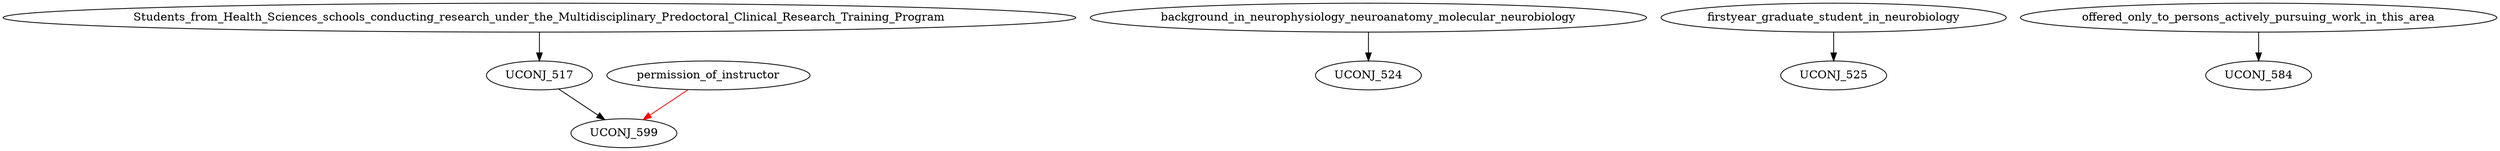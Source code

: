 digraph G {
    edge [color=black];
    Students_from_Health_Sciences_schools_conducting_research_under_the_Multidisciplinary_Predoctoral_Clinical_Research_Training_Program -> UCONJ_517;
    edge [color=black];
    background_in_neurophysiology_neuroanatomy_molecular_neurobiology -> UCONJ_524;
    edge [color=black];
    firstyear_graduate_student_in_neurobiology -> UCONJ_525;
    edge [color=black];
    offered_only_to_persons_actively_pursuing_work_in_this_area -> UCONJ_584;
    edge [color=black];
    UCONJ_517 -> UCONJ_599;
    edge [color=red];
    permission_of_instructor -> UCONJ_599;
}
